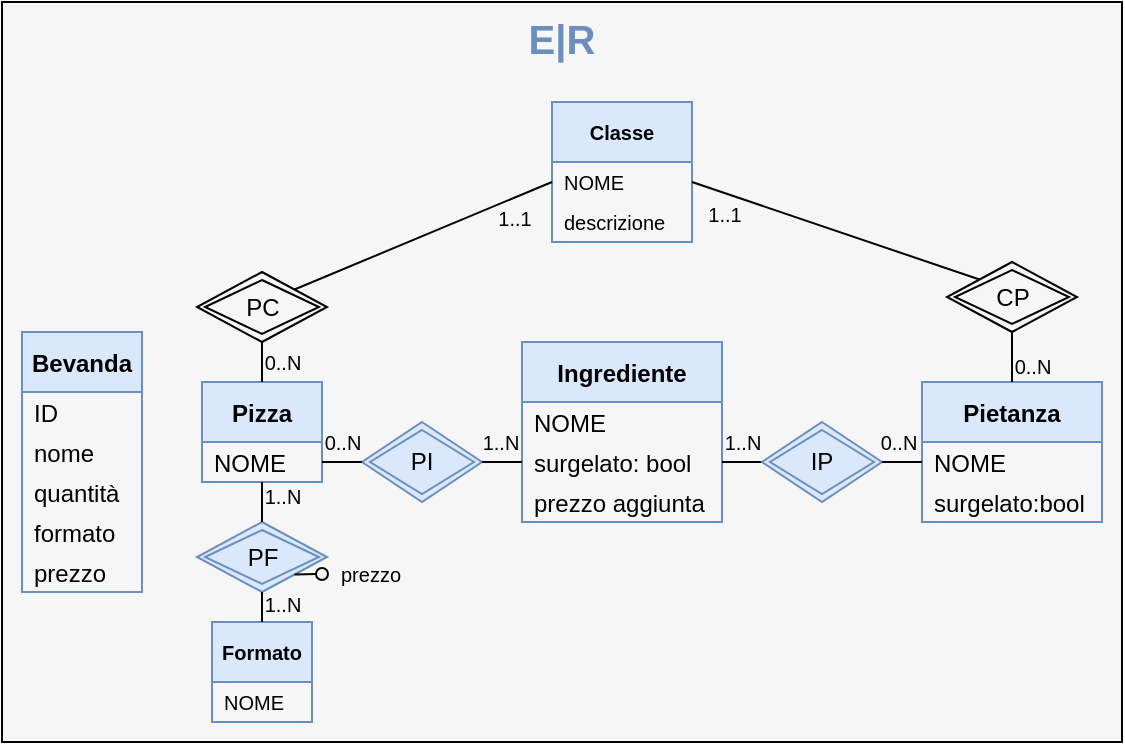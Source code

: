<mxfile version="16.5.2" type="github">
  <diagram id="gKJ8rtmV4j__VJnKuHGy" name="Pagina-1">
    <mxGraphModel dx="865" dy="864" grid="1" gridSize="10" guides="1" tooltips="1" connect="1" arrows="1" fold="1" page="0" pageScale="1" pageWidth="827" pageHeight="1169" math="0" shadow="0">
      <root>
        <mxCell id="0" />
        <mxCell id="1" parent="0" />
        <mxCell id="oH6G74diKGgXvCTPWN84-72" value="E|R" style="rounded=0;labelBackgroundColor=none;fontSize=20;verticalAlign=top;fontStyle=1;strokeWidth=1;fillColor=#F6F6F6;labelBorderColor=none;html=1;whiteSpace=wrap;fontColor=#6C8EBF;" vertex="1" parent="1">
          <mxGeometry x="40" y="-40" width="560" height="370" as="geometry" />
        </mxCell>
        <mxCell id="oH6G74diKGgXvCTPWN84-2" value="Bevanda" style="swimlane;fontStyle=1;childLayout=stackLayout;horizontal=1;startSize=30;horizontalStack=0;resizeParent=1;resizeParentMax=0;resizeLast=0;collapsible=1;marginBottom=0;fillColor=#dae8fc;strokeColor=#6c8ebf;" vertex="1" parent="1">
          <mxGeometry x="50" y="125" width="60" height="130" as="geometry" />
        </mxCell>
        <mxCell id="oH6G74diKGgXvCTPWN84-3" value="ID" style="text;strokeColor=none;fillColor=none;align=left;verticalAlign=middle;spacingLeft=4;spacingRight=4;overflow=hidden;points=[[0,0.5],[1,0.5]];portConstraint=eastwest;rotatable=0;" vertex="1" parent="oH6G74diKGgXvCTPWN84-2">
          <mxGeometry y="30" width="60" height="20" as="geometry" />
        </mxCell>
        <mxCell id="oH6G74diKGgXvCTPWN84-4" value="nome" style="text;strokeColor=none;fillColor=none;align=left;verticalAlign=middle;spacingLeft=4;spacingRight=4;overflow=hidden;points=[[0,0.5],[1,0.5]];portConstraint=eastwest;rotatable=0;" vertex="1" parent="oH6G74diKGgXvCTPWN84-2">
          <mxGeometry y="50" width="60" height="20" as="geometry" />
        </mxCell>
        <mxCell id="oH6G74diKGgXvCTPWN84-5" value="quantità" style="text;strokeColor=none;fillColor=none;align=left;verticalAlign=middle;spacingLeft=4;spacingRight=4;overflow=hidden;points=[[0,0.5],[1,0.5]];portConstraint=eastwest;rotatable=0;" vertex="1" parent="oH6G74diKGgXvCTPWN84-2">
          <mxGeometry y="70" width="60" height="20" as="geometry" />
        </mxCell>
        <mxCell id="oH6G74diKGgXvCTPWN84-7" value="formato" style="text;strokeColor=none;fillColor=none;align=left;verticalAlign=middle;spacingLeft=4;spacingRight=4;overflow=hidden;points=[[0,0.5],[1,0.5]];portConstraint=eastwest;rotatable=0;" vertex="1" parent="oH6G74diKGgXvCTPWN84-2">
          <mxGeometry y="90" width="60" height="20" as="geometry" />
        </mxCell>
        <mxCell id="oH6G74diKGgXvCTPWN84-6" value="prezzo" style="text;strokeColor=none;fillColor=none;align=left;verticalAlign=middle;spacingLeft=4;spacingRight=4;overflow=hidden;points=[[0,0.5],[1,0.5]];portConstraint=eastwest;rotatable=0;" vertex="1" parent="oH6G74diKGgXvCTPWN84-2">
          <mxGeometry y="110" width="60" height="20" as="geometry" />
        </mxCell>
        <mxCell id="oH6G74diKGgXvCTPWN84-8" value="Pizza" style="swimlane;fontStyle=1;childLayout=stackLayout;horizontal=1;startSize=30;horizontalStack=0;resizeParent=1;resizeParentMax=0;resizeLast=0;collapsible=1;marginBottom=0;fillColor=#dae8fc;strokeColor=#6c8ebf;" vertex="1" parent="1">
          <mxGeometry x="140" y="150" width="60" height="50" as="geometry" />
        </mxCell>
        <mxCell id="oH6G74diKGgXvCTPWN84-9" value="NOME" style="text;strokeColor=none;fillColor=none;align=left;verticalAlign=middle;spacingLeft=4;spacingRight=4;overflow=hidden;points=[[0,0.5],[1,0.5]];portConstraint=eastwest;rotatable=0;" vertex="1" parent="oH6G74diKGgXvCTPWN84-8">
          <mxGeometry y="30" width="60" height="20" as="geometry" />
        </mxCell>
        <mxCell id="oH6G74diKGgXvCTPWN84-12" value="Pietanza" style="swimlane;fontStyle=1;childLayout=stackLayout;horizontal=1;startSize=30;horizontalStack=0;resizeParent=1;resizeParentMax=0;resizeLast=0;collapsible=1;marginBottom=0;fillColor=#dae8fc;strokeColor=#6c8ebf;" vertex="1" parent="1">
          <mxGeometry x="500" y="150" width="90" height="70" as="geometry" />
        </mxCell>
        <mxCell id="oH6G74diKGgXvCTPWN84-13" value="NOME" style="text;strokeColor=none;fillColor=none;align=left;verticalAlign=middle;spacingLeft=4;spacingRight=4;overflow=hidden;points=[[0,0.5],[1,0.5]];portConstraint=eastwest;rotatable=0;" vertex="1" parent="oH6G74diKGgXvCTPWN84-12">
          <mxGeometry y="30" width="90" height="20" as="geometry" />
        </mxCell>
        <mxCell id="oH6G74diKGgXvCTPWN84-71" value="surgelato:bool" style="text;strokeColor=none;fillColor=none;align=left;verticalAlign=middle;spacingLeft=4;spacingRight=4;overflow=hidden;points=[[0,0.5],[1,0.5]];portConstraint=eastwest;rotatable=0;" vertex="1" parent="oH6G74diKGgXvCTPWN84-12">
          <mxGeometry y="50" width="90" height="20" as="geometry" />
        </mxCell>
        <mxCell id="oH6G74diKGgXvCTPWN84-14" value="Ingrediente" style="swimlane;fontStyle=1;childLayout=stackLayout;horizontal=1;startSize=30;horizontalStack=0;resizeParent=1;resizeParentMax=0;resizeLast=0;collapsible=1;marginBottom=0;fillColor=#dae8fc;strokeColor=#6c8ebf;" vertex="1" parent="1">
          <mxGeometry x="300" y="130" width="100" height="90" as="geometry" />
        </mxCell>
        <mxCell id="oH6G74diKGgXvCTPWN84-15" value="NOME" style="text;strokeColor=none;fillColor=none;align=left;verticalAlign=middle;spacingLeft=4;spacingRight=4;overflow=hidden;points=[[0,0.5],[1,0.5]];portConstraint=eastwest;rotatable=0;" vertex="1" parent="oH6G74diKGgXvCTPWN84-14">
          <mxGeometry y="30" width="100" height="20" as="geometry" />
        </mxCell>
        <mxCell id="oH6G74diKGgXvCTPWN84-16" value="surgelato: bool" style="text;strokeColor=none;fillColor=none;align=left;verticalAlign=middle;spacingLeft=4;spacingRight=4;overflow=hidden;points=[[0,0.5],[1,0.5]];portConstraint=eastwest;rotatable=0;" vertex="1" parent="oH6G74diKGgXvCTPWN84-14">
          <mxGeometry y="50" width="100" height="20" as="geometry" />
        </mxCell>
        <mxCell id="oH6G74diKGgXvCTPWN84-17" value="prezzo aggiunta" style="text;strokeColor=none;fillColor=none;align=left;verticalAlign=middle;spacingLeft=4;spacingRight=4;overflow=hidden;points=[[0,0.5],[1,0.5]];portConstraint=eastwest;rotatable=0;" vertex="1" parent="oH6G74diKGgXvCTPWN84-14">
          <mxGeometry y="70" width="100" height="20" as="geometry" />
        </mxCell>
        <mxCell id="oH6G74diKGgXvCTPWN84-20" value="PI" style="shape=rhombus;double=1;perimeter=rhombusPerimeter;whiteSpace=wrap;html=1;align=center;fillColor=#dae8fc;strokeColor=#6c8ebf;" vertex="1" parent="1">
          <mxGeometry x="220" y="170" width="60" height="40" as="geometry" />
        </mxCell>
        <mxCell id="oH6G74diKGgXvCTPWN84-25" value="" style="endArrow=none;html=1;rounded=0;fontSize=10;exitX=1;exitY=0.5;exitDx=0;exitDy=0;entryX=0;entryY=0.5;entryDx=0;entryDy=0;" edge="1" parent="1" source="oH6G74diKGgXvCTPWN84-9" target="oH6G74diKGgXvCTPWN84-20">
          <mxGeometry width="50" height="50" relative="1" as="geometry">
            <mxPoint x="180" y="190" as="sourcePoint" />
            <mxPoint x="290" y="220" as="targetPoint" />
          </mxGeometry>
        </mxCell>
        <mxCell id="oH6G74diKGgXvCTPWN84-28" value="0..N" style="edgeLabel;html=1;align=center;verticalAlign=middle;resizable=0;points=[];fontSize=10;labelBackgroundColor=none;" vertex="1" connectable="0" parent="oH6G74diKGgXvCTPWN84-25">
          <mxGeometry x="-0.194" relative="1" as="geometry">
            <mxPoint x="2" y="-10" as="offset" />
          </mxGeometry>
        </mxCell>
        <mxCell id="oH6G74diKGgXvCTPWN84-27" value="" style="endArrow=none;html=1;rounded=0;fontSize=10;exitX=0;exitY=0.5;exitDx=0;exitDy=0;entryX=1;entryY=0.5;entryDx=0;entryDy=0;" edge="1" parent="1" source="oH6G74diKGgXvCTPWN84-16" target="oH6G74diKGgXvCTPWN84-20">
          <mxGeometry width="50" height="50" relative="1" as="geometry">
            <mxPoint x="250" y="270" as="sourcePoint" />
            <mxPoint x="300" y="220" as="targetPoint" />
            <Array as="points" />
          </mxGeometry>
        </mxCell>
        <mxCell id="oH6G74diKGgXvCTPWN84-29" value="1..N" style="edgeLabel;html=1;align=center;verticalAlign=middle;resizable=0;points=[];fontSize=10;labelBackgroundColor=none;" vertex="1" connectable="0" parent="oH6G74diKGgXvCTPWN84-27">
          <mxGeometry x="0.326" relative="1" as="geometry">
            <mxPoint x="2" y="-10" as="offset" />
          </mxGeometry>
        </mxCell>
        <mxCell id="oH6G74diKGgXvCTPWN84-31" value="" style="endArrow=none;html=1;rounded=0;fontSize=10;exitX=1;exitY=0.5;exitDx=0;exitDy=0;entryX=0;entryY=0.5;entryDx=0;entryDy=0;" edge="1" parent="1" target="oH6G74diKGgXvCTPWN84-44" source="oH6G74diKGgXvCTPWN84-16">
          <mxGeometry width="50" height="50" relative="1" as="geometry">
            <mxPoint x="450" y="165" as="sourcePoint" />
            <mxPoint x="440" y="190" as="targetPoint" />
          </mxGeometry>
        </mxCell>
        <mxCell id="oH6G74diKGgXvCTPWN84-32" value="1..N" style="edgeLabel;html=1;align=center;verticalAlign=middle;resizable=0;points=[];fontSize=10;labelBackgroundColor=none;" vertex="1" connectable="0" parent="oH6G74diKGgXvCTPWN84-31">
          <mxGeometry x="-0.194" relative="1" as="geometry">
            <mxPoint x="2" y="-10" as="offset" />
          </mxGeometry>
        </mxCell>
        <mxCell id="oH6G74diKGgXvCTPWN84-35" value="Formato" style="swimlane;fontStyle=1;childLayout=stackLayout;horizontal=1;startSize=30;horizontalStack=0;resizeParent=1;resizeParentMax=0;resizeLast=0;collapsible=1;marginBottom=0;labelBackgroundColor=none;fontSize=10;fillColor=#dae8fc;strokeColor=#6c8ebf;" vertex="1" parent="1">
          <mxGeometry x="145" y="270" width="50" height="50" as="geometry" />
        </mxCell>
        <mxCell id="oH6G74diKGgXvCTPWN84-36" value="NOME" style="text;strokeColor=none;fillColor=none;align=left;verticalAlign=middle;spacingLeft=4;spacingRight=4;overflow=hidden;points=[[0,0.5],[1,0.5]];portConstraint=eastwest;rotatable=0;labelBackgroundColor=none;fontSize=10;" vertex="1" parent="oH6G74diKGgXvCTPWN84-35">
          <mxGeometry y="30" width="50" height="20" as="geometry" />
        </mxCell>
        <mxCell id="oH6G74diKGgXvCTPWN84-39" value="PF" style="shape=rhombus;double=1;perimeter=rhombusPerimeter;whiteSpace=wrap;html=1;align=center;fillColor=#dae8fc;strokeColor=#6c8ebf;" vertex="1" parent="1">
          <mxGeometry x="137.5" y="220" width="65" height="35" as="geometry" />
        </mxCell>
        <mxCell id="oH6G74diKGgXvCTPWN84-40" value="" style="endArrow=oval;html=1;rounded=0;fontSize=10;exitX=1;exitY=1;exitDx=0;exitDy=0;endFill=0;" edge="1" parent="1" source="oH6G74diKGgXvCTPWN84-39">
          <mxGeometry width="50" height="50" relative="1" as="geometry">
            <mxPoint x="220" y="260" as="sourcePoint" />
            <mxPoint x="200" y="246" as="targetPoint" />
          </mxGeometry>
        </mxCell>
        <mxCell id="oH6G74diKGgXvCTPWN84-41" value="prezzo" style="edgeLabel;html=1;align=center;verticalAlign=middle;resizable=0;points=[];fontSize=10;labelBackgroundColor=none;" vertex="1" connectable="0" parent="oH6G74diKGgXvCTPWN84-40">
          <mxGeometry x="0.362" relative="1" as="geometry">
            <mxPoint x="28" as="offset" />
          </mxGeometry>
        </mxCell>
        <mxCell id="oH6G74diKGgXvCTPWN84-42" value="" style="endArrow=none;html=1;rounded=0;fontSize=10;exitX=0.5;exitY=0;exitDx=0;exitDy=0;entryX=0.5;entryY=1;entryDx=0;entryDy=0;" edge="1" parent="1" source="oH6G74diKGgXvCTPWN84-39" target="oH6G74diKGgXvCTPWN84-8">
          <mxGeometry width="50" height="50" relative="1" as="geometry">
            <mxPoint x="190" y="290" as="sourcePoint" />
            <mxPoint x="240" y="240" as="targetPoint" />
          </mxGeometry>
        </mxCell>
        <mxCell id="oH6G74diKGgXvCTPWN84-47" value="1..N" style="edgeLabel;html=1;align=center;verticalAlign=middle;resizable=0;points=[];fontSize=10;labelBackgroundColor=none;" vertex="1" connectable="0" parent="oH6G74diKGgXvCTPWN84-42">
          <mxGeometry x="0.359" relative="1" as="geometry">
            <mxPoint x="10" as="offset" />
          </mxGeometry>
        </mxCell>
        <mxCell id="oH6G74diKGgXvCTPWN84-43" value="" style="endArrow=none;html=1;rounded=0;fontSize=10;exitX=0.5;exitY=1;exitDx=0;exitDy=0;entryX=0.5;entryY=0;entryDx=0;entryDy=0;" edge="1" parent="1" source="oH6G74diKGgXvCTPWN84-39" target="oH6G74diKGgXvCTPWN84-35">
          <mxGeometry width="50" height="50" relative="1" as="geometry">
            <mxPoint x="190" y="270" as="sourcePoint" />
            <mxPoint x="240" y="220" as="targetPoint" />
          </mxGeometry>
        </mxCell>
        <mxCell id="oH6G74diKGgXvCTPWN84-48" value="1..N" style="edgeLabel;html=1;align=center;verticalAlign=middle;resizable=0;points=[];fontSize=10;labelBackgroundColor=none;" vertex="1" connectable="0" parent="oH6G74diKGgXvCTPWN84-43">
          <mxGeometry x="0.39" relative="1" as="geometry">
            <mxPoint x="10" y="-5" as="offset" />
          </mxGeometry>
        </mxCell>
        <mxCell id="oH6G74diKGgXvCTPWN84-44" value="IP" style="shape=rhombus;double=1;perimeter=rhombusPerimeter;whiteSpace=wrap;html=1;align=center;fillColor=#dae8fc;strokeColor=#6c8ebf;" vertex="1" parent="1">
          <mxGeometry x="420" y="170" width="60" height="40" as="geometry" />
        </mxCell>
        <mxCell id="oH6G74diKGgXvCTPWN84-45" value="" style="endArrow=none;html=1;rounded=0;fontSize=10;exitX=1;exitY=0.5;exitDx=0;exitDy=0;entryX=0;entryY=0.5;entryDx=0;entryDy=0;" edge="1" parent="1" source="oH6G74diKGgXvCTPWN84-44" target="oH6G74diKGgXvCTPWN84-13">
          <mxGeometry width="50" height="50" relative="1" as="geometry">
            <mxPoint x="510" y="220" as="sourcePoint" />
            <mxPoint x="560" y="170" as="targetPoint" />
          </mxGeometry>
        </mxCell>
        <mxCell id="oH6G74diKGgXvCTPWN84-46" value="0..N" style="edgeLabel;html=1;align=center;verticalAlign=middle;resizable=0;points=[];fontSize=10;labelBackgroundColor=none;" vertex="1" connectable="0" parent="oH6G74diKGgXvCTPWN84-45">
          <mxGeometry x="-0.464" relative="1" as="geometry">
            <mxPoint x="2" y="-10" as="offset" />
          </mxGeometry>
        </mxCell>
        <mxCell id="oH6G74diKGgXvCTPWN84-49" value="Classe" style="swimlane;fontStyle=1;childLayout=stackLayout;horizontal=1;startSize=30;horizontalStack=0;resizeParent=1;resizeParentMax=0;resizeLast=0;collapsible=1;marginBottom=0;labelBackgroundColor=none;fontSize=10;fillColor=#dae8fc;strokeColor=#6c8ebf;" vertex="1" parent="1">
          <mxGeometry x="315" y="10" width="70" height="70" as="geometry" />
        </mxCell>
        <mxCell id="oH6G74diKGgXvCTPWN84-50" value="NOME" style="text;strokeColor=none;fillColor=none;align=left;verticalAlign=middle;spacingLeft=4;spacingRight=4;overflow=hidden;points=[[0,0.5],[1,0.5]];portConstraint=eastwest;rotatable=0;labelBackgroundColor=none;fontSize=10;" vertex="1" parent="oH6G74diKGgXvCTPWN84-49">
          <mxGeometry y="30" width="70" height="20" as="geometry" />
        </mxCell>
        <mxCell id="oH6G74diKGgXvCTPWN84-57" value="descrizione" style="text;strokeColor=none;fillColor=none;align=left;verticalAlign=middle;spacingLeft=4;spacingRight=4;overflow=hidden;points=[[0,0.5],[1,0.5]];portConstraint=eastwest;rotatable=0;labelBackgroundColor=none;fontSize=10;" vertex="1" parent="oH6G74diKGgXvCTPWN84-49">
          <mxGeometry y="50" width="70" height="20" as="geometry" />
        </mxCell>
        <mxCell id="oH6G74diKGgXvCTPWN84-58" value="PC" style="shape=rhombus;double=1;perimeter=rhombusPerimeter;whiteSpace=wrap;html=1;align=center;fillColor=none;" vertex="1" parent="1">
          <mxGeometry x="137.5" y="95" width="65" height="35" as="geometry" />
        </mxCell>
        <mxCell id="oH6G74diKGgXvCTPWN84-59" value="" style="endArrow=none;html=1;rounded=0;fontSize=10;exitX=0.5;exitY=0;exitDx=0;exitDy=0;entryX=0.5;entryY=1;entryDx=0;entryDy=0;" edge="1" parent="1" source="oH6G74diKGgXvCTPWN84-8" target="oH6G74diKGgXvCTPWN84-58">
          <mxGeometry width="50" height="50" relative="1" as="geometry">
            <mxPoint x="230" y="150" as="sourcePoint" />
            <mxPoint x="280" y="100" as="targetPoint" />
          </mxGeometry>
        </mxCell>
        <mxCell id="oH6G74diKGgXvCTPWN84-62" value="0..N" style="edgeLabel;html=1;align=center;verticalAlign=middle;resizable=0;points=[];fontSize=10;labelBackgroundColor=none;" vertex="1" connectable="0" parent="oH6G74diKGgXvCTPWN84-59">
          <mxGeometry x="-0.176" y="-1" relative="1" as="geometry">
            <mxPoint x="9" y="-2" as="offset" />
          </mxGeometry>
        </mxCell>
        <mxCell id="oH6G74diKGgXvCTPWN84-60" value="" style="endArrow=none;html=1;rounded=0;fontSize=10;exitX=1;exitY=0;exitDx=0;exitDy=0;entryX=0;entryY=0.5;entryDx=0;entryDy=0;" edge="1" parent="1" source="oH6G74diKGgXvCTPWN84-58" target="oH6G74diKGgXvCTPWN84-50">
          <mxGeometry width="50" height="50" relative="1" as="geometry">
            <mxPoint x="230" y="150" as="sourcePoint" />
            <mxPoint x="170" y="60" as="targetPoint" />
          </mxGeometry>
        </mxCell>
        <mxCell id="oH6G74diKGgXvCTPWN84-61" value="1..1" style="edgeLabel;html=1;align=center;verticalAlign=middle;resizable=0;points=[];fontSize=10;labelBackgroundColor=none;" vertex="1" connectable="0" parent="oH6G74diKGgXvCTPWN84-60">
          <mxGeometry x="0.488" relative="1" as="geometry">
            <mxPoint x="14" y="4" as="offset" />
          </mxGeometry>
        </mxCell>
        <mxCell id="oH6G74diKGgXvCTPWN84-66" value="CP" style="shape=rhombus;double=1;perimeter=rhombusPerimeter;whiteSpace=wrap;html=1;align=center;fillColor=none;" vertex="1" parent="1">
          <mxGeometry x="512.5" y="90" width="65" height="35" as="geometry" />
        </mxCell>
        <mxCell id="oH6G74diKGgXvCTPWN84-67" value="" style="endArrow=none;html=1;rounded=0;fontSize=10;exitX=0;exitY=0;exitDx=0;exitDy=0;entryX=1;entryY=0.5;entryDx=0;entryDy=0;" edge="1" parent="1" source="oH6G74diKGgXvCTPWN84-66" target="oH6G74diKGgXvCTPWN84-50">
          <mxGeometry width="50" height="50" relative="1" as="geometry">
            <mxPoint x="605" y="145" as="sourcePoint" />
            <mxPoint x="545" y="75" as="targetPoint" />
          </mxGeometry>
        </mxCell>
        <mxCell id="oH6G74diKGgXvCTPWN84-68" value="1..1" style="edgeLabel;html=1;align=center;verticalAlign=middle;resizable=0;points=[];fontSize=10;labelBackgroundColor=none;" vertex="1" connectable="0" parent="oH6G74diKGgXvCTPWN84-67">
          <mxGeometry x="0.488" relative="1" as="geometry">
            <mxPoint x="-21" y="3" as="offset" />
          </mxGeometry>
        </mxCell>
        <mxCell id="oH6G74diKGgXvCTPWN84-69" value="" style="endArrow=none;html=1;rounded=0;fontSize=10;exitX=0.5;exitY=0;exitDx=0;exitDy=0;entryX=0.5;entryY=1;entryDx=0;entryDy=0;" edge="1" parent="1" source="oH6G74diKGgXvCTPWN84-12" target="oH6G74diKGgXvCTPWN84-66">
          <mxGeometry width="50" height="50" relative="1" as="geometry">
            <mxPoint x="520" y="150" as="sourcePoint" />
            <mxPoint x="570" y="100" as="targetPoint" />
          </mxGeometry>
        </mxCell>
        <mxCell id="oH6G74diKGgXvCTPWN84-70" value="0..N" style="edgeLabel;html=1;align=center;verticalAlign=middle;resizable=0;points=[];fontSize=10;labelBackgroundColor=none;" vertex="1" connectable="0" parent="oH6G74diKGgXvCTPWN84-69">
          <mxGeometry x="-0.333" y="-1" relative="1" as="geometry">
            <mxPoint x="9" as="offset" />
          </mxGeometry>
        </mxCell>
      </root>
    </mxGraphModel>
  </diagram>
</mxfile>
